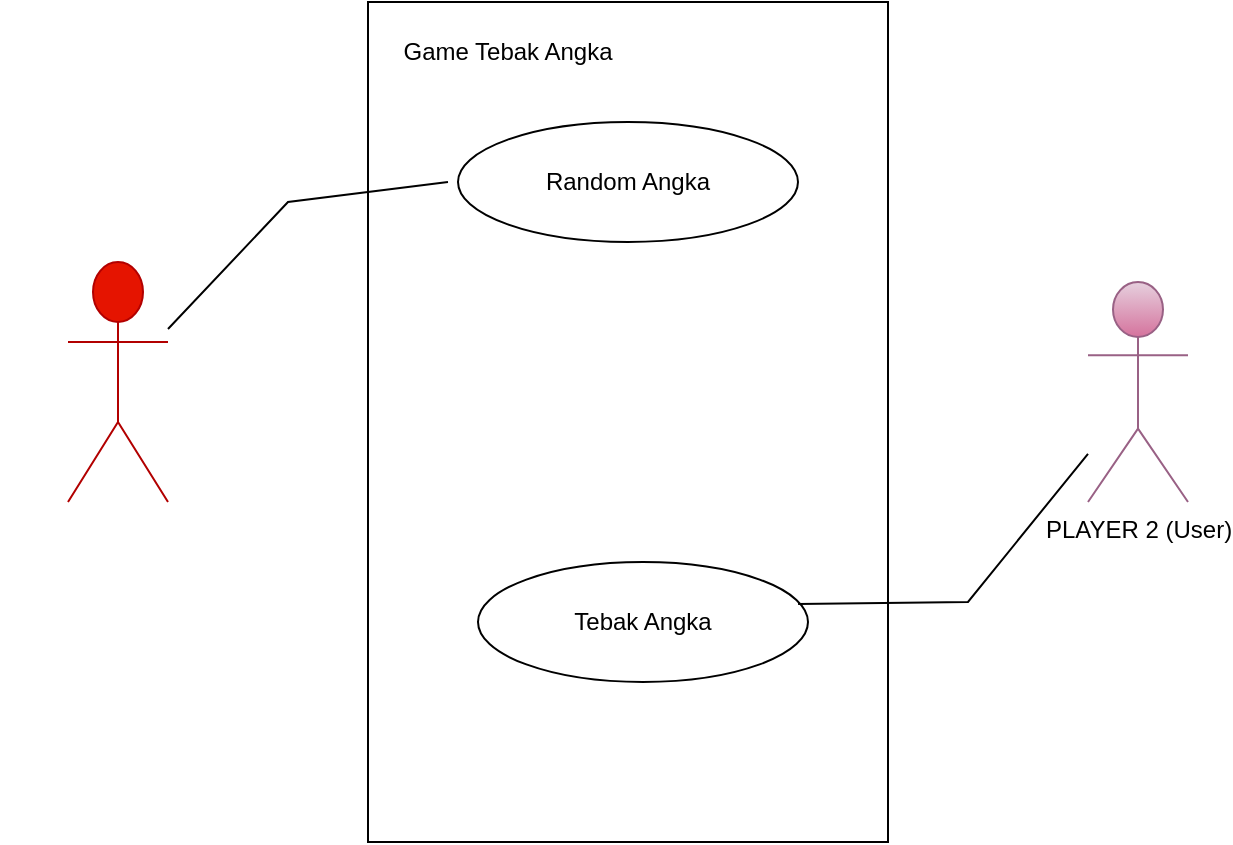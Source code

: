 <mxfile version="21.6.8" type="github">
  <diagram name="Page-1" id="BOHobc1ZL4onX3GKTS0B">
    <mxGraphModel dx="880" dy="488" grid="1" gridSize="10" guides="1" tooltips="1" connect="1" arrows="1" fold="1" page="1" pageScale="1" pageWidth="850" pageHeight="1100" math="0" shadow="0">
      <root>
        <mxCell id="0" />
        <mxCell id="1" parent="0" />
        <mxCell id="KhpbHQ7K9f7BN5TE-kwk-1" value="" style="rounded=0;whiteSpace=wrap;html=1;" vertex="1" parent="1">
          <mxGeometry x="270" y="40" width="260" height="420" as="geometry" />
        </mxCell>
        <mxCell id="KhpbHQ7K9f7BN5TE-kwk-6" value="PLAYER 1 (komputer)" style="shape=umlActor;verticalLabelPosition=bottom;verticalAlign=top;html=1;outlineConnect=0;fillColor=#e51400;fontColor=#ffffff;strokeColor=#B20000;" vertex="1" parent="1">
          <mxGeometry x="120" y="170" width="50" height="120" as="geometry" />
        </mxCell>
        <mxCell id="KhpbHQ7K9f7BN5TE-kwk-16" value="PLAYER 2 (User)" style="shape=umlActor;verticalLabelPosition=bottom;verticalAlign=top;html=1;outlineConnect=0;fillColor=#e6d0de;strokeColor=#996185;gradientColor=#d5739d;" vertex="1" parent="1">
          <mxGeometry x="630" y="180" width="50" height="110" as="geometry" />
        </mxCell>
        <mxCell id="KhpbHQ7K9f7BN5TE-kwk-26" value="Game Tebak Angka" style="text;html=1;strokeColor=none;fillColor=none;align=center;verticalAlign=middle;whiteSpace=wrap;rounded=0;" vertex="1" parent="1">
          <mxGeometry x="280" y="50" width="120" height="30" as="geometry" />
        </mxCell>
        <mxCell id="KhpbHQ7K9f7BN5TE-kwk-27" value="Random Angka" style="ellipse;whiteSpace=wrap;html=1;direction=west;" vertex="1" parent="1">
          <mxGeometry x="315" y="100" width="170" height="60" as="geometry" />
        </mxCell>
        <mxCell id="KhpbHQ7K9f7BN5TE-kwk-28" value="Tebak Angka" style="ellipse;whiteSpace=wrap;html=1;" vertex="1" parent="1">
          <mxGeometry x="325" y="320" width="165" height="60" as="geometry" />
        </mxCell>
        <mxCell id="KhpbHQ7K9f7BN5TE-kwk-29" value="" style="endArrow=none;html=1;rounded=0;" edge="1" parent="1" source="KhpbHQ7K9f7BN5TE-kwk-6">
          <mxGeometry width="50" height="50" relative="1" as="geometry">
            <mxPoint x="210" y="240" as="sourcePoint" />
            <mxPoint x="310" y="130" as="targetPoint" />
            <Array as="points">
              <mxPoint x="230" y="140" />
            </Array>
          </mxGeometry>
        </mxCell>
        <mxCell id="KhpbHQ7K9f7BN5TE-kwk-30" value="" style="endArrow=none;html=1;rounded=0;exitX=0.97;exitY=0.35;exitDx=0;exitDy=0;exitPerimeter=0;" edge="1" parent="1" source="KhpbHQ7K9f7BN5TE-kwk-28" target="KhpbHQ7K9f7BN5TE-kwk-16">
          <mxGeometry width="50" height="50" relative="1" as="geometry">
            <mxPoint x="520" y="320" as="sourcePoint" />
            <mxPoint x="570" y="270" as="targetPoint" />
            <Array as="points">
              <mxPoint x="570" y="340" />
            </Array>
          </mxGeometry>
        </mxCell>
      </root>
    </mxGraphModel>
  </diagram>
</mxfile>
